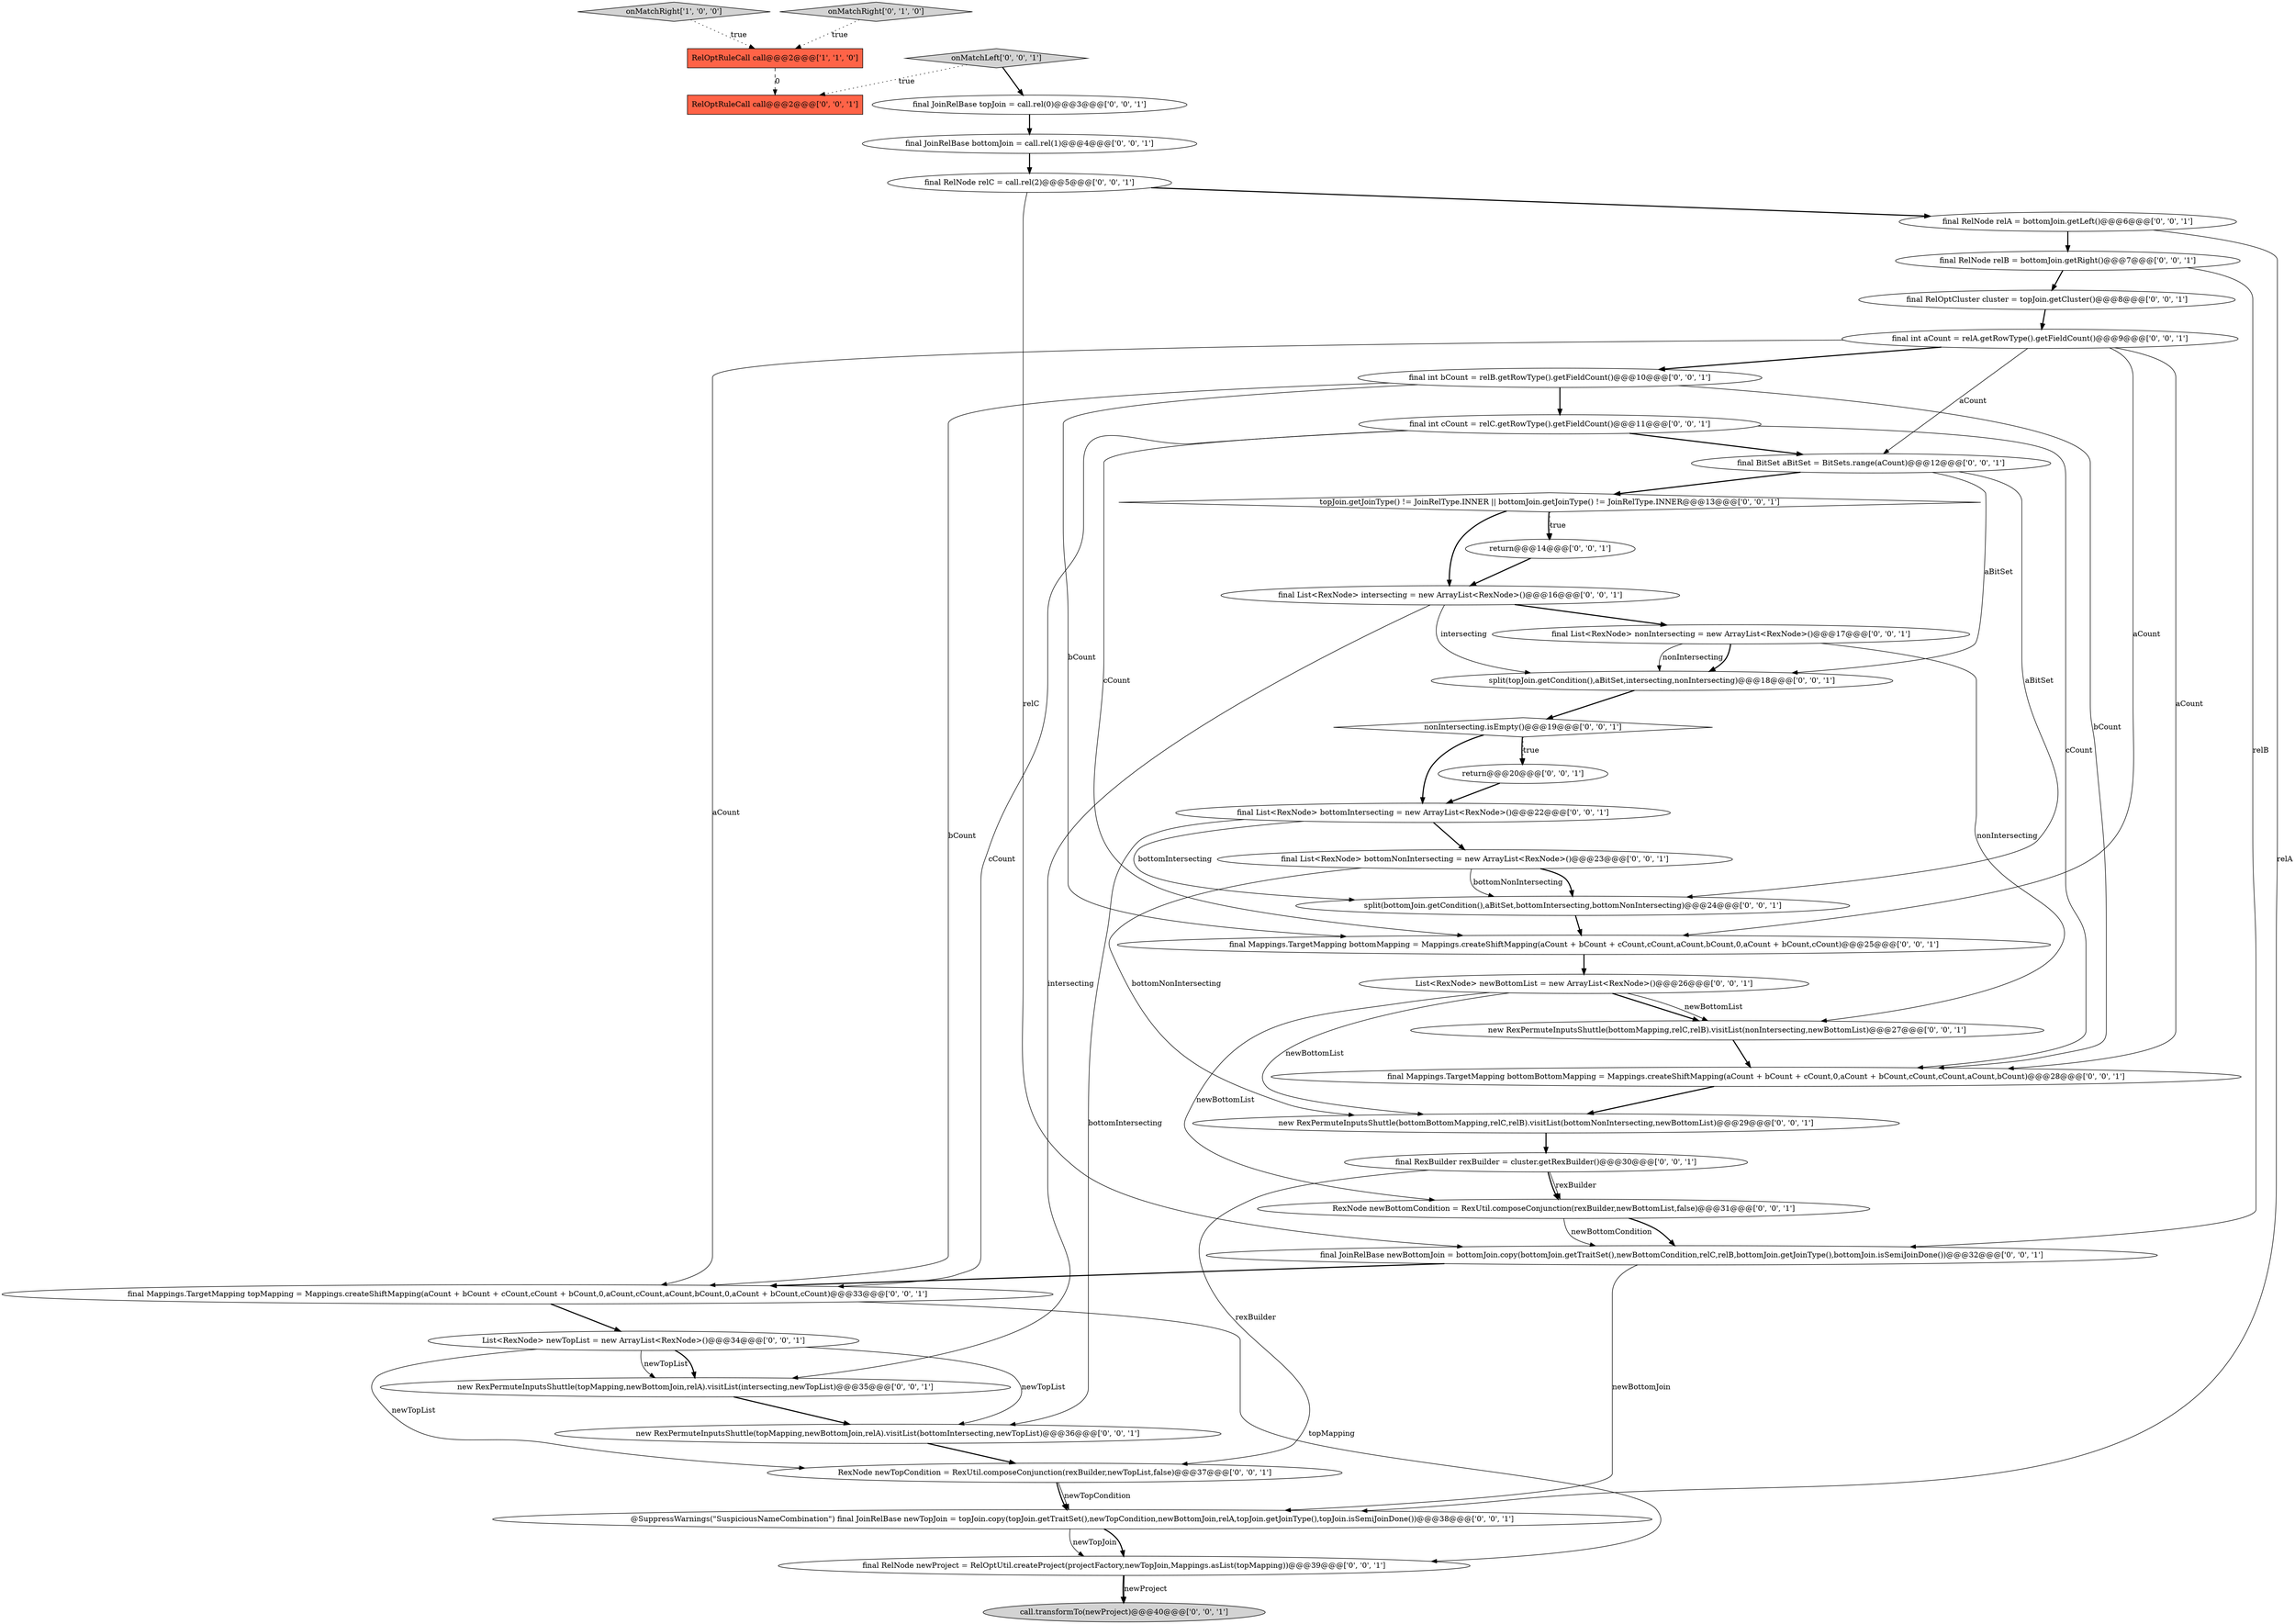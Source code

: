 digraph {
1 [style = filled, label = "onMatchRight['1', '0', '0']", fillcolor = lightgray, shape = diamond image = "AAA0AAABBB1BBB"];
12 [style = filled, label = "final Mappings.TargetMapping bottomBottomMapping = Mappings.createShiftMapping(aCount + bCount + cCount,0,aCount + bCount,cCount,cCount,aCount,bCount)@@@28@@@['0', '0', '1']", fillcolor = white, shape = ellipse image = "AAA0AAABBB3BBB"];
24 [style = filled, label = "final RexBuilder rexBuilder = cluster.getRexBuilder()@@@30@@@['0', '0', '1']", fillcolor = white, shape = ellipse image = "AAA0AAABBB3BBB"];
30 [style = filled, label = "onMatchLeft['0', '0', '1']", fillcolor = lightgray, shape = diamond image = "AAA0AAABBB3BBB"];
37 [style = filled, label = "RexNode newBottomCondition = RexUtil.composeConjunction(rexBuilder,newBottomList,false)@@@31@@@['0', '0', '1']", fillcolor = white, shape = ellipse image = "AAA0AAABBB3BBB"];
18 [style = filled, label = "final JoinRelBase bottomJoin = call.rel(1)@@@4@@@['0', '0', '1']", fillcolor = white, shape = ellipse image = "AAA0AAABBB3BBB"];
7 [style = filled, label = "return@@@20@@@['0', '0', '1']", fillcolor = white, shape = ellipse image = "AAA0AAABBB3BBB"];
16 [style = filled, label = "final RelNode relC = call.rel(2)@@@5@@@['0', '0', '1']", fillcolor = white, shape = ellipse image = "AAA0AAABBB3BBB"];
31 [style = filled, label = "final RelOptCluster cluster = topJoin.getCluster()@@@8@@@['0', '0', '1']", fillcolor = white, shape = ellipse image = "AAA0AAABBB3BBB"];
3 [style = filled, label = "call.transformTo(newProject)@@@40@@@['0', '0', '1']", fillcolor = lightgray, shape = ellipse image = "AAA0AAABBB3BBB"];
22 [style = filled, label = "topJoin.getJoinType() != JoinRelType.INNER || bottomJoin.getJoinType() != JoinRelType.INNER@@@13@@@['0', '0', '1']", fillcolor = white, shape = diamond image = "AAA0AAABBB3BBB"];
26 [style = filled, label = "new RexPermuteInputsShuttle(topMapping,newBottomJoin,relA).visitList(bottomIntersecting,newTopList)@@@36@@@['0', '0', '1']", fillcolor = white, shape = ellipse image = "AAA0AAABBB3BBB"];
38 [style = filled, label = "final List<RexNode> bottomIntersecting = new ArrayList<RexNode>()@@@22@@@['0', '0', '1']", fillcolor = white, shape = ellipse image = "AAA0AAABBB3BBB"];
10 [style = filled, label = "nonIntersecting.isEmpty()@@@19@@@['0', '0', '1']", fillcolor = white, shape = diamond image = "AAA0AAABBB3BBB"];
21 [style = filled, label = "final RelNode relA = bottomJoin.getLeft()@@@6@@@['0', '0', '1']", fillcolor = white, shape = ellipse image = "AAA0AAABBB3BBB"];
8 [style = filled, label = "final RelNode newProject = RelOptUtil.createProject(projectFactory,newTopJoin,Mappings.asList(topMapping))@@@39@@@['0', '0', '1']", fillcolor = white, shape = ellipse image = "AAA0AAABBB3BBB"];
36 [style = filled, label = "final Mappings.TargetMapping topMapping = Mappings.createShiftMapping(aCount + bCount + cCount,cCount + bCount,0,aCount,cCount,aCount,bCount,0,aCount + bCount,cCount)@@@33@@@['0', '0', '1']", fillcolor = white, shape = ellipse image = "AAA0AAABBB3BBB"];
23 [style = filled, label = "new RexPermuteInputsShuttle(bottomMapping,relC,relB).visitList(nonIntersecting,newBottomList)@@@27@@@['0', '0', '1']", fillcolor = white, shape = ellipse image = "AAA0AAABBB3BBB"];
40 [style = filled, label = "split(bottomJoin.getCondition(),aBitSet,bottomIntersecting,bottomNonIntersecting)@@@24@@@['0', '0', '1']", fillcolor = white, shape = ellipse image = "AAA0AAABBB3BBB"];
2 [style = filled, label = "onMatchRight['0', '1', '0']", fillcolor = lightgray, shape = diamond image = "AAA0AAABBB2BBB"];
13 [style = filled, label = "final BitSet aBitSet = BitSets.range(aCount)@@@12@@@['0', '0', '1']", fillcolor = white, shape = ellipse image = "AAA0AAABBB3BBB"];
33 [style = filled, label = "final List<RexNode> intersecting = new ArrayList<RexNode>()@@@16@@@['0', '0', '1']", fillcolor = white, shape = ellipse image = "AAA0AAABBB3BBB"];
0 [style = filled, label = "RelOptRuleCall call@@@2@@@['1', '1', '0']", fillcolor = tomato, shape = box image = "AAA0AAABBB1BBB"];
27 [style = filled, label = "@SuppressWarnings(\"SuspiciousNameCombination\") final JoinRelBase newTopJoin = topJoin.copy(topJoin.getTraitSet(),newTopCondition,newBottomJoin,relA,topJoin.getJoinType(),topJoin.isSemiJoinDone())@@@38@@@['0', '0', '1']", fillcolor = white, shape = ellipse image = "AAA0AAABBB3BBB"];
35 [style = filled, label = "split(topJoin.getCondition(),aBitSet,intersecting,nonIntersecting)@@@18@@@['0', '0', '1']", fillcolor = white, shape = ellipse image = "AAA0AAABBB3BBB"];
15 [style = filled, label = "final List<RexNode> nonIntersecting = new ArrayList<RexNode>()@@@17@@@['0', '0', '1']", fillcolor = white, shape = ellipse image = "AAA0AAABBB3BBB"];
32 [style = filled, label = "final Mappings.TargetMapping bottomMapping = Mappings.createShiftMapping(aCount + bCount + cCount,cCount,aCount,bCount,0,aCount + bCount,cCount)@@@25@@@['0', '0', '1']", fillcolor = white, shape = ellipse image = "AAA0AAABBB3BBB"];
6 [style = filled, label = "List<RexNode> newTopList = new ArrayList<RexNode>()@@@34@@@['0', '0', '1']", fillcolor = white, shape = ellipse image = "AAA0AAABBB3BBB"];
25 [style = filled, label = "RexNode newTopCondition = RexUtil.composeConjunction(rexBuilder,newTopList,false)@@@37@@@['0', '0', '1']", fillcolor = white, shape = ellipse image = "AAA0AAABBB3BBB"];
17 [style = filled, label = "List<RexNode> newBottomList = new ArrayList<RexNode>()@@@26@@@['0', '0', '1']", fillcolor = white, shape = ellipse image = "AAA0AAABBB3BBB"];
39 [style = filled, label = "final RelNode relB = bottomJoin.getRight()@@@7@@@['0', '0', '1']", fillcolor = white, shape = ellipse image = "AAA0AAABBB3BBB"];
5 [style = filled, label = "new RexPermuteInputsShuttle(bottomBottomMapping,relC,relB).visitList(bottomNonIntersecting,newBottomList)@@@29@@@['0', '0', '1']", fillcolor = white, shape = ellipse image = "AAA0AAABBB3BBB"];
11 [style = filled, label = "final JoinRelBase topJoin = call.rel(0)@@@3@@@['0', '0', '1']", fillcolor = white, shape = ellipse image = "AAA0AAABBB3BBB"];
9 [style = filled, label = "RelOptRuleCall call@@@2@@@['0', '0', '1']", fillcolor = tomato, shape = box image = "AAA0AAABBB3BBB"];
28 [style = filled, label = "final List<RexNode> bottomNonIntersecting = new ArrayList<RexNode>()@@@23@@@['0', '0', '1']", fillcolor = white, shape = ellipse image = "AAA0AAABBB3BBB"];
34 [style = filled, label = "final int cCount = relC.getRowType().getFieldCount()@@@11@@@['0', '0', '1']", fillcolor = white, shape = ellipse image = "AAA0AAABBB3BBB"];
29 [style = filled, label = "final JoinRelBase newBottomJoin = bottomJoin.copy(bottomJoin.getTraitSet(),newBottomCondition,relC,relB,bottomJoin.getJoinType(),bottomJoin.isSemiJoinDone())@@@32@@@['0', '0', '1']", fillcolor = white, shape = ellipse image = "AAA0AAABBB3BBB"];
19 [style = filled, label = "final int aCount = relA.getRowType().getFieldCount()@@@9@@@['0', '0', '1']", fillcolor = white, shape = ellipse image = "AAA0AAABBB3BBB"];
4 [style = filled, label = "return@@@14@@@['0', '0', '1']", fillcolor = white, shape = ellipse image = "AAA0AAABBB3BBB"];
20 [style = filled, label = "new RexPermuteInputsShuttle(topMapping,newBottomJoin,relA).visitList(intersecting,newTopList)@@@35@@@['0', '0', '1']", fillcolor = white, shape = ellipse image = "AAA0AAABBB3BBB"];
14 [style = filled, label = "final int bCount = relB.getRowType().getFieldCount()@@@10@@@['0', '0', '1']", fillcolor = white, shape = ellipse image = "AAA0AAABBB3BBB"];
38->40 [style = solid, label="bottomIntersecting"];
29->36 [style = bold, label=""];
36->6 [style = bold, label=""];
13->35 [style = solid, label="aBitSet"];
28->5 [style = solid, label="bottomNonIntersecting"];
19->12 [style = solid, label="aCount"];
25->27 [style = solid, label="newTopCondition"];
22->33 [style = bold, label=""];
34->36 [style = solid, label="cCount"];
2->0 [style = dotted, label="true"];
28->40 [style = bold, label=""];
12->5 [style = bold, label=""];
33->35 [style = solid, label="intersecting"];
33->15 [style = bold, label=""];
38->28 [style = bold, label=""];
27->8 [style = solid, label="newTopJoin"];
20->26 [style = bold, label=""];
17->5 [style = solid, label="newBottomList"];
34->12 [style = solid, label="cCount"];
26->25 [style = bold, label=""];
14->36 [style = solid, label="bCount"];
34->13 [style = bold, label=""];
8->3 [style = bold, label=""];
34->32 [style = solid, label="cCount"];
36->8 [style = solid, label="topMapping"];
6->20 [style = solid, label="newTopList"];
37->29 [style = bold, label=""];
14->34 [style = bold, label=""];
15->35 [style = solid, label="nonIntersecting"];
13->40 [style = solid, label="aBitSet"];
33->20 [style = solid, label="intersecting"];
37->29 [style = solid, label="newBottomCondition"];
4->33 [style = bold, label=""];
10->7 [style = bold, label=""];
17->23 [style = bold, label=""];
11->18 [style = bold, label=""];
15->35 [style = bold, label=""];
14->12 [style = solid, label="bCount"];
22->4 [style = bold, label=""];
14->32 [style = solid, label="bCount"];
19->36 [style = solid, label="aCount"];
24->37 [style = solid, label="rexBuilder"];
6->20 [style = bold, label=""];
25->27 [style = bold, label=""];
28->40 [style = solid, label="bottomNonIntersecting"];
17->37 [style = solid, label="newBottomList"];
7->38 [style = bold, label=""];
30->11 [style = bold, label=""];
15->23 [style = solid, label="nonIntersecting"];
24->25 [style = solid, label="rexBuilder"];
19->14 [style = bold, label=""];
29->27 [style = solid, label="newBottomJoin"];
21->39 [style = bold, label=""];
19->13 [style = solid, label="aCount"];
6->26 [style = solid, label="newTopList"];
8->3 [style = solid, label="newProject"];
39->31 [style = bold, label=""];
16->29 [style = solid, label="relC"];
16->21 [style = bold, label=""];
5->24 [style = bold, label=""];
24->37 [style = bold, label=""];
40->32 [style = bold, label=""];
38->26 [style = solid, label="bottomIntersecting"];
30->9 [style = dotted, label="true"];
23->12 [style = bold, label=""];
35->10 [style = bold, label=""];
19->32 [style = solid, label="aCount"];
1->0 [style = dotted, label="true"];
13->22 [style = bold, label=""];
0->9 [style = dashed, label="0"];
39->29 [style = solid, label="relB"];
6->25 [style = solid, label="newTopList"];
22->4 [style = dotted, label="true"];
17->23 [style = solid, label="newBottomList"];
32->17 [style = bold, label=""];
31->19 [style = bold, label=""];
10->7 [style = dotted, label="true"];
27->8 [style = bold, label=""];
21->27 [style = solid, label="relA"];
10->38 [style = bold, label=""];
18->16 [style = bold, label=""];
}
